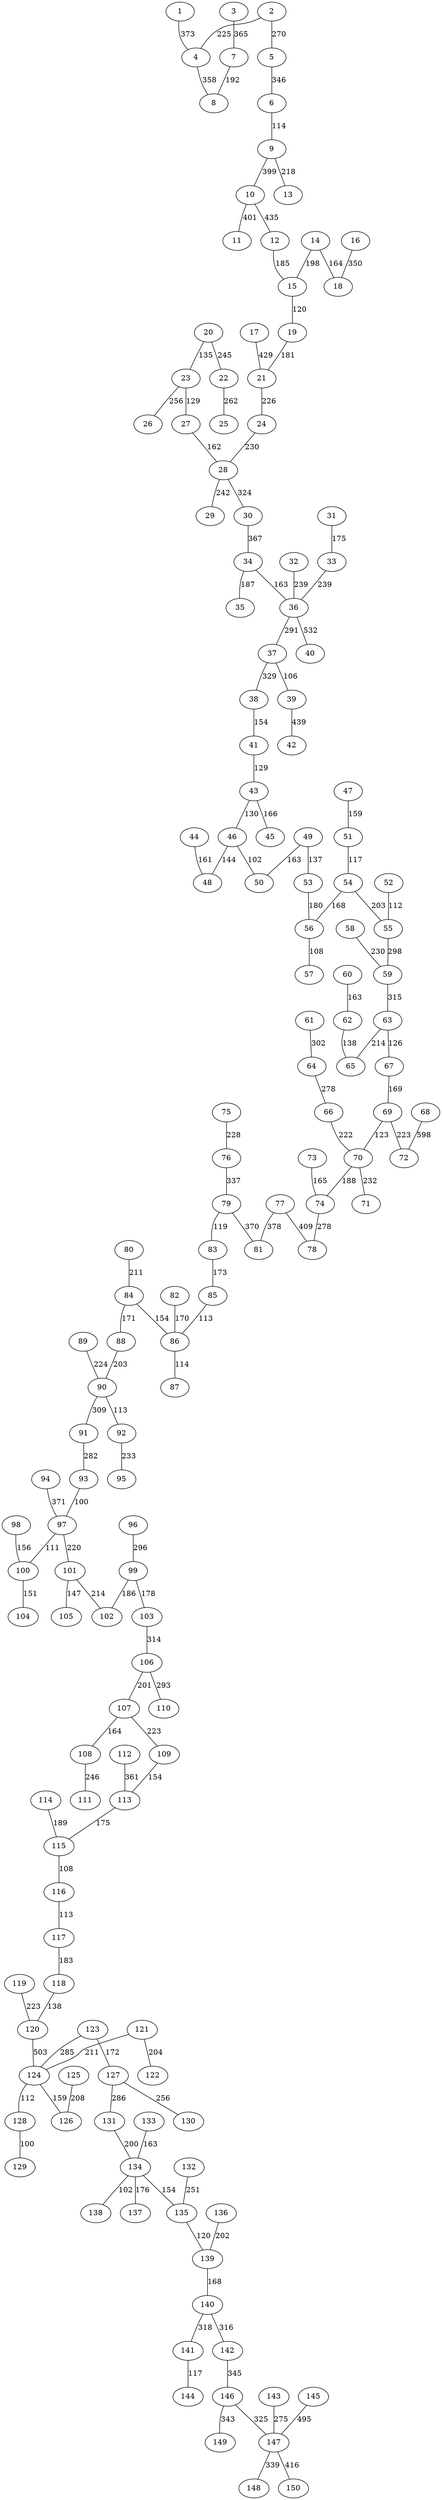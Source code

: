 graph G {
1 -- 4 [label="373"];
2 -- 4 [label="225"];
2 -- 5 [label="270"];
3 -- 7 [label="365"];
4 -- 8 [label="358"];
5 -- 6 [label="346"];
6 -- 9 [label="114"];
7 -- 8 [label="192"];
9 -- 10 [label="399"];
9 -- 13 [label="218"];
10 -- 11 [label="401"];
10 -- 12 [label="435"];
12 -- 15 [label="185"];
14 -- 15 [label="198"];
14 -- 18 [label="164"];
15 -- 19 [label="120"];
16 -- 18 [label="350"];
17 -- 21 [label="429"];
19 -- 21 [label="181"];
20 -- 22 [label="245"];
20 -- 23 [label="135"];
21 -- 24 [label="226"];
22 -- 25 [label="262"];
23 -- 26 [label="256"];
23 -- 27 [label="129"];
24 -- 28 [label="230"];
27 -- 28 [label="162"];
28 -- 29 [label="242"];
28 -- 30 [label="324"];
30 -- 34 [label="367"];
31 -- 33 [label="175"];
32 -- 36 [label="239"];
33 -- 36 [label="239"];
34 -- 35 [label="187"];
34 -- 36 [label="163"];
36 -- 37 [label="291"];
36 -- 40 [label="532"];
37 -- 38 [label="329"];
37 -- 39 [label="106"];
38 -- 41 [label="154"];
39 -- 42 [label="439"];
41 -- 43 [label="129"];
43 -- 45 [label="166"];
43 -- 46 [label="130"];
44 -- 48 [label="161"];
46 -- 48 [label="144"];
46 -- 50 [label="102"];
47 -- 51 [label="159"];
49 -- 50 [label="163"];
49 -- 53 [label="137"];
51 -- 54 [label="117"];
52 -- 55 [label="112"];
53 -- 56 [label="180"];
54 -- 55 [label="203"];
54 -- 56 [label="168"];
55 -- 59 [label="298"];
56 -- 57 [label="108"];
58 -- 59 [label="230"];
59 -- 63 [label="315"];
60 -- 62 [label="163"];
61 -- 64 [label="302"];
62 -- 65 [label="138"];
63 -- 65 [label="214"];
63 -- 67 [label="126"];
64 -- 66 [label="278"];
66 -- 70 [label="222"];
67 -- 69 [label="169"];
68 -- 72 [label="598"];
69 -- 70 [label="123"];
69 -- 72 [label="223"];
70 -- 71 [label="232"];
70 -- 74 [label="188"];
73 -- 74 [label="165"];
74 -- 78 [label="278"];
75 -- 76 [label="228"];
76 -- 79 [label="337"];
77 -- 78 [label="409"];
77 -- 81 [label="378"];
79 -- 81 [label="370"];
79 -- 83 [label="119"];
80 -- 84 [label="211"];
82 -- 86 [label="170"];
83 -- 85 [label="173"];
84 -- 86 [label="154"];
84 -- 88 [label="171"];
85 -- 86 [label="113"];
86 -- 87 [label="114"];
88 -- 90 [label="203"];
89 -- 90 [label="224"];
90 -- 91 [label="309"];
90 -- 92 [label="113"];
91 -- 93 [label="282"];
92 -- 95 [label="233"];
93 -- 97 [label="100"];
94 -- 97 [label="371"];
96 -- 99 [label="296"];
97 -- 100 [label="111"];
97 -- 101 [label="220"];
98 -- 100 [label="156"];
99 -- 102 [label="186"];
99 -- 103 [label="178"];
100 -- 104 [label="151"];
101 -- 102 [label="214"];
101 -- 105 [label="147"];
103 -- 106 [label="314"];
106 -- 107 [label="201"];
106 -- 110 [label="293"];
107 -- 108 [label="164"];
107 -- 109 [label="223"];
108 -- 111 [label="246"];
109 -- 113 [label="154"];
112 -- 113 [label="361"];
113 -- 115 [label="175"];
114 -- 115 [label="189"];
115 -- 116 [label="108"];
116 -- 117 [label="113"];
117 -- 118 [label="183"];
118 -- 120 [label="138"];
119 -- 120 [label="223"];
120 -- 124 [label="503"];
121 -- 122 [label="204"];
121 -- 124 [label="211"];
123 -- 124 [label="285"];
123 -- 127 [label="172"];
124 -- 126 [label="159"];
124 -- 128 [label="112"];
125 -- 126 [label="208"];
127 -- 130 [label="256"];
127 -- 131 [label="286"];
128 -- 129 [label="100"];
131 -- 134 [label="200"];
132 -- 135 [label="251"];
133 -- 134 [label="163"];
134 -- 135 [label="154"];
134 -- 137 [label="176"];
134 -- 138 [label="102"];
135 -- 139 [label="120"];
136 -- 139 [label="202"];
139 -- 140 [label="168"];
140 -- 141 [label="318"];
140 -- 142 [label="316"];
141 -- 144 [label="117"];
142 -- 146 [label="345"];
143 -- 147 [label="275"];
145 -- 147 [label="495"];
146 -- 147 [label="325"];
146 -- 149 [label="343"];
147 -- 148 [label="339"];
147 -- 150 [label="416"];
}
